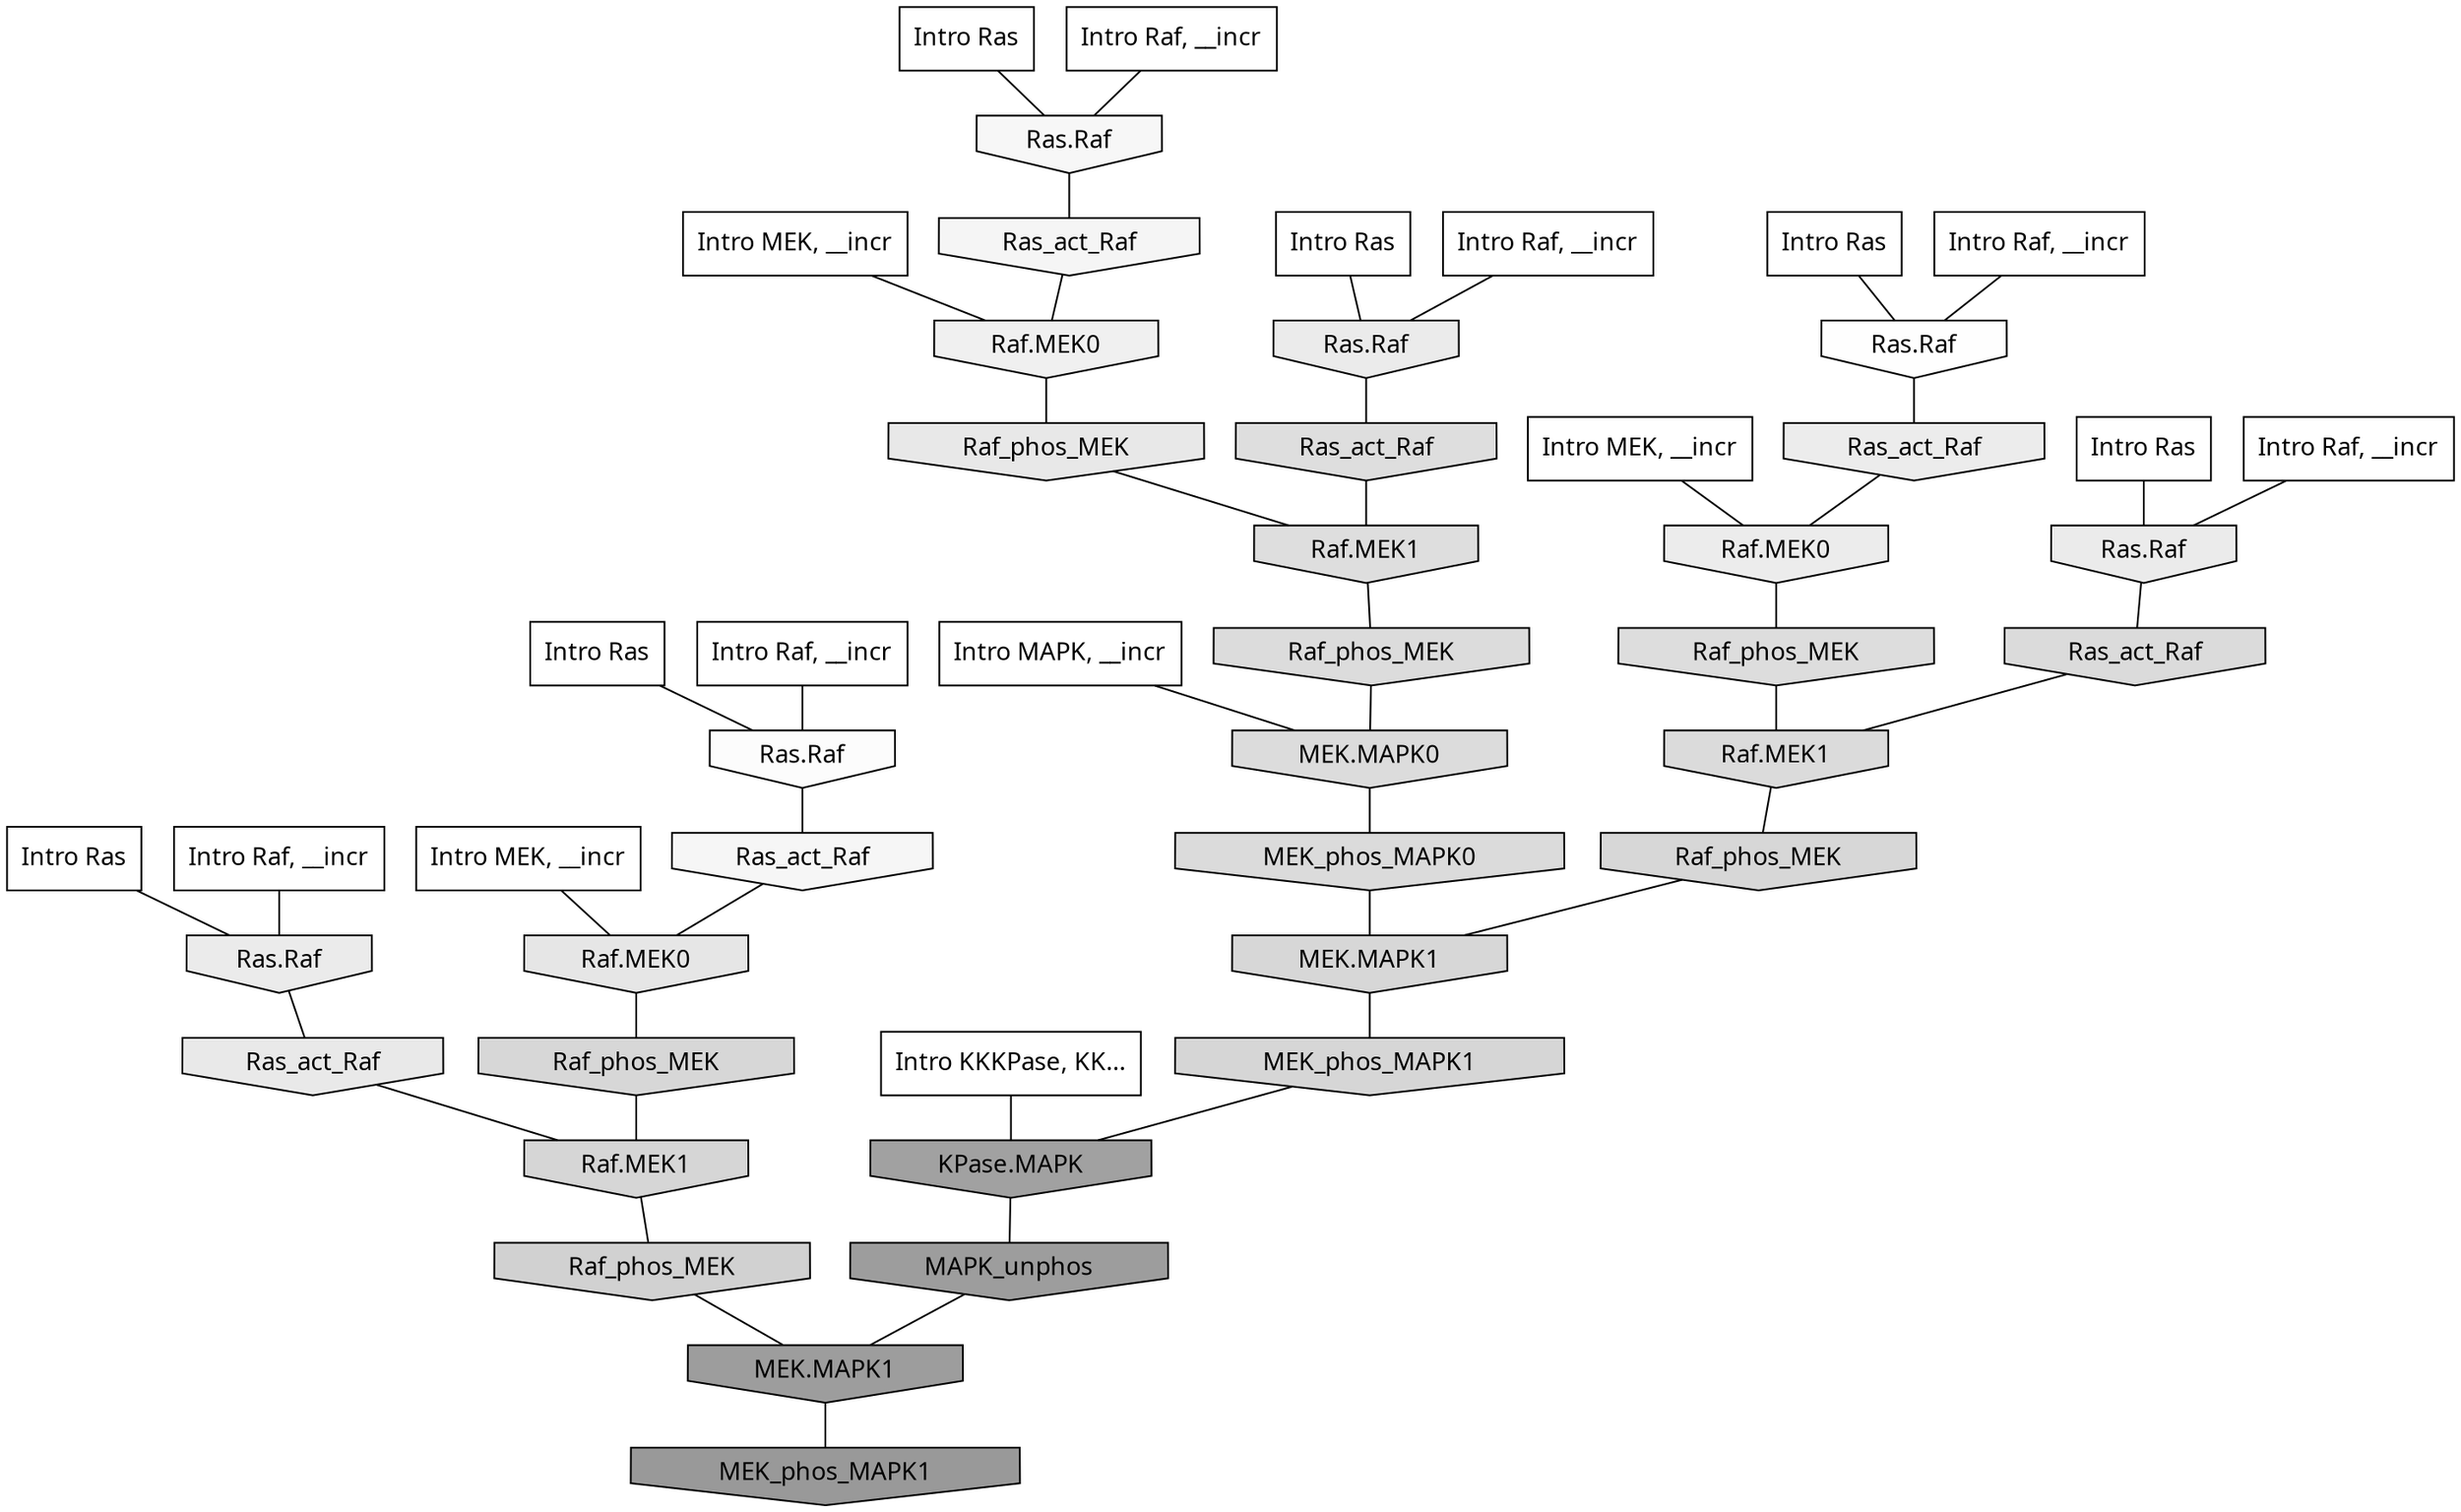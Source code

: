 digraph G{
  rankdir="TB";
  ranksep=0.30;
  node [fontname="CMU Serif"];
  edge [fontname="CMU Serif"];
  
  7 [label="Intro Ras", shape=rectangle, style=filled, fillcolor="0.000 0.000 1.000"]
  
  48 [label="Intro Ras", shape=rectangle, style=filled, fillcolor="0.000 0.000 1.000"]
  
  51 [label="Intro Ras", shape=rectangle, style=filled, fillcolor="0.000 0.000 1.000"]
  
  52 [label="Intro Ras", shape=rectangle, style=filled, fillcolor="0.000 0.000 1.000"]
  
  86 [label="Intro Ras", shape=rectangle, style=filled, fillcolor="0.000 0.000 1.000"]
  
  90 [label="Intro Ras", shape=rectangle, style=filled, fillcolor="0.000 0.000 1.000"]
  
  210 [label="Intro Raf, __incr", shape=rectangle, style=filled, fillcolor="0.000 0.000 1.000"]
  
  503 [label="Intro Raf, __incr", shape=rectangle, style=filled, fillcolor="0.000 0.000 1.000"]
  
  567 [label="Intro Raf, __incr", shape=rectangle, style=filled, fillcolor="0.000 0.000 1.000"]
  
  683 [label="Intro Raf, __incr", shape=rectangle, style=filled, fillcolor="0.000 0.000 1.000"]
  
  789 [label="Intro Raf, __incr", shape=rectangle, style=filled, fillcolor="0.000 0.000 1.000"]
  
  901 [label="Intro Raf, __incr", shape=rectangle, style=filled, fillcolor="0.000 0.000 1.000"]
  
  1556 [label="Intro MEK, __incr", shape=rectangle, style=filled, fillcolor="0.000 0.000 1.000"]
  
  1768 [label="Intro MEK, __incr", shape=rectangle, style=filled, fillcolor="0.000 0.000 1.000"]
  
  2051 [label="Intro MEK, __incr", shape=rectangle, style=filled, fillcolor="0.000 0.000 1.000"]
  
  2498 [label="Intro MAPK, __incr", shape=rectangle, style=filled, fillcolor="0.000 0.000 1.000"]
  
  3177 [label="Intro KKKPase, KK...", shape=rectangle, style=filled, fillcolor="0.000 0.000 1.000"]
  
  3402 [label="Ras.Raf", shape=invhouse, style=filled, fillcolor="0.000 0.000 0.993"]
  
  3466 [label="Ras.Raf", shape=invhouse, style=filled, fillcolor="0.000 0.000 0.988"]
  
  3818 [label="Ras.Raf", shape=invhouse, style=filled, fillcolor="0.000 0.000 0.968"]
  
  3936 [label="Ras_act_Raf", shape=invhouse, style=filled, fillcolor="0.000 0.000 0.964"]
  
  4063 [label="Ras_act_Raf", shape=invhouse, style=filled, fillcolor="0.000 0.000 0.960"]
  
  4735 [label="Raf.MEK0", shape=invhouse, style=filled, fillcolor="0.000 0.000 0.938"]
  
  5235 [label="Ras_act_Raf", shape=invhouse, style=filled, fillcolor="0.000 0.000 0.923"]
  
  5238 [label="Raf.MEK0", shape=invhouse, style=filled, fillcolor="0.000 0.000 0.923"]
  
  5342 [label="Ras.Raf", shape=invhouse, style=filled, fillcolor="0.000 0.000 0.920"]
  
  5376 [label="Ras.Raf", shape=invhouse, style=filled, fillcolor="0.000 0.000 0.920"]
  
  5435 [label="Ras.Raf", shape=invhouse, style=filled, fillcolor="0.000 0.000 0.918"]
  
  5567 [label="Ras_act_Raf", shape=invhouse, style=filled, fillcolor="0.000 0.000 0.913"]
  
  5684 [label="Raf_phos_MEK", shape=invhouse, style=filled, fillcolor="0.000 0.000 0.910"]
  
  5992 [label="Raf.MEK0", shape=invhouse, style=filled, fillcolor="0.000 0.000 0.902"]
  
  7843 [label="Ras_act_Raf", shape=invhouse, style=filled, fillcolor="0.000 0.000 0.868"]
  
  7847 [label="Raf.MEK1", shape=invhouse, style=filled, fillcolor="0.000 0.000 0.868"]
  
  7949 [label="Raf_phos_MEK", shape=invhouse, style=filled, fillcolor="0.000 0.000 0.866"]
  
  8396 [label="Raf_phos_MEK", shape=invhouse, style=filled, fillcolor="0.000 0.000 0.860"]
  
  8398 [label="MEK.MAPK0", shape=invhouse, style=filled, fillcolor="0.000 0.000 0.860"]
  
  8488 [label="Ras_act_Raf", shape=invhouse, style=filled, fillcolor="0.000 0.000 0.858"]
  
  8490 [label="Raf.MEK1", shape=invhouse, style=filled, fillcolor="0.000 0.000 0.858"]
  
  8536 [label="MEK_phos_MAPK0", shape=invhouse, style=filled, fillcolor="0.000 0.000 0.857"]
  
  9682 [label="Raf_phos_MEK", shape=invhouse, style=filled, fillcolor="0.000 0.000 0.842"]
  
  9877 [label="Raf_phos_MEK", shape=invhouse, style=filled, fillcolor="0.000 0.000 0.840"]
  
  9882 [label="MEK.MAPK1", shape=invhouse, style=filled, fillcolor="0.000 0.000 0.840"]
  
  10033 [label="Raf.MEK1", shape=invhouse, style=filled, fillcolor="0.000 0.000 0.839"]
  
  10314 [label="MEK_phos_MAPK1", shape=invhouse, style=filled, fillcolor="0.000 0.000 0.836"]
  
  12291 [label="Raf_phos_MEK", shape=invhouse, style=filled, fillcolor="0.000 0.000 0.817"]
  
  22468 [label="KPase.MAPK", shape=invhouse, style=filled, fillcolor="0.000 0.000 0.631"]
  
  22885 [label="MAPK_unphos", shape=invhouse, style=filled, fillcolor="0.000 0.000 0.617"]
  
  22889 [label="MEK.MAPK1", shape=invhouse, style=filled, fillcolor="0.000 0.000 0.617"]
  
  23439 [label="MEK_phos_MAPK1", shape=invhouse, style=filled, fillcolor="0.000 0.000 0.600"]
  
  
  22889 -> 23439 [dir=none, color="0.000 0.000 0.000"] 
  22885 -> 22889 [dir=none, color="0.000 0.000 0.000"] 
  22468 -> 22885 [dir=none, color="0.000 0.000 0.000"] 
  12291 -> 22889 [dir=none, color="0.000 0.000 0.000"] 
  10314 -> 22468 [dir=none, color="0.000 0.000 0.000"] 
  10033 -> 12291 [dir=none, color="0.000 0.000 0.000"] 
  9882 -> 10314 [dir=none, color="0.000 0.000 0.000"] 
  9877 -> 9882 [dir=none, color="0.000 0.000 0.000"] 
  9682 -> 10033 [dir=none, color="0.000 0.000 0.000"] 
  8536 -> 9882 [dir=none, color="0.000 0.000 0.000"] 
  8490 -> 9877 [dir=none, color="0.000 0.000 0.000"] 
  8488 -> 8490 [dir=none, color="0.000 0.000 0.000"] 
  8398 -> 8536 [dir=none, color="0.000 0.000 0.000"] 
  8396 -> 8398 [dir=none, color="0.000 0.000 0.000"] 
  7949 -> 8490 [dir=none, color="0.000 0.000 0.000"] 
  7847 -> 8396 [dir=none, color="0.000 0.000 0.000"] 
  7843 -> 7847 [dir=none, color="0.000 0.000 0.000"] 
  5992 -> 9682 [dir=none, color="0.000 0.000 0.000"] 
  5684 -> 7847 [dir=none, color="0.000 0.000 0.000"] 
  5567 -> 10033 [dir=none, color="0.000 0.000 0.000"] 
  5435 -> 8488 [dir=none, color="0.000 0.000 0.000"] 
  5376 -> 5567 [dir=none, color="0.000 0.000 0.000"] 
  5342 -> 7843 [dir=none, color="0.000 0.000 0.000"] 
  5238 -> 7949 [dir=none, color="0.000 0.000 0.000"] 
  5235 -> 5238 [dir=none, color="0.000 0.000 0.000"] 
  4735 -> 5684 [dir=none, color="0.000 0.000 0.000"] 
  4063 -> 4735 [dir=none, color="0.000 0.000 0.000"] 
  3936 -> 5992 [dir=none, color="0.000 0.000 0.000"] 
  3818 -> 4063 [dir=none, color="0.000 0.000 0.000"] 
  3466 -> 3936 [dir=none, color="0.000 0.000 0.000"] 
  3402 -> 5235 [dir=none, color="0.000 0.000 0.000"] 
  3177 -> 22468 [dir=none, color="0.000 0.000 0.000"] 
  2498 -> 8398 [dir=none, color="0.000 0.000 0.000"] 
  2051 -> 4735 [dir=none, color="0.000 0.000 0.000"] 
  1768 -> 5238 [dir=none, color="0.000 0.000 0.000"] 
  1556 -> 5992 [dir=none, color="0.000 0.000 0.000"] 
  901 -> 3402 [dir=none, color="0.000 0.000 0.000"] 
  789 -> 3818 [dir=none, color="0.000 0.000 0.000"] 
  683 -> 5376 [dir=none, color="0.000 0.000 0.000"] 
  567 -> 5435 [dir=none, color="0.000 0.000 0.000"] 
  503 -> 5342 [dir=none, color="0.000 0.000 0.000"] 
  210 -> 3466 [dir=none, color="0.000 0.000 0.000"] 
  90 -> 3466 [dir=none, color="0.000 0.000 0.000"] 
  86 -> 5435 [dir=none, color="0.000 0.000 0.000"] 
  52 -> 5342 [dir=none, color="0.000 0.000 0.000"] 
  51 -> 3818 [dir=none, color="0.000 0.000 0.000"] 
  48 -> 3402 [dir=none, color="0.000 0.000 0.000"] 
  7 -> 5376 [dir=none, color="0.000 0.000 0.000"] 
  
  }
